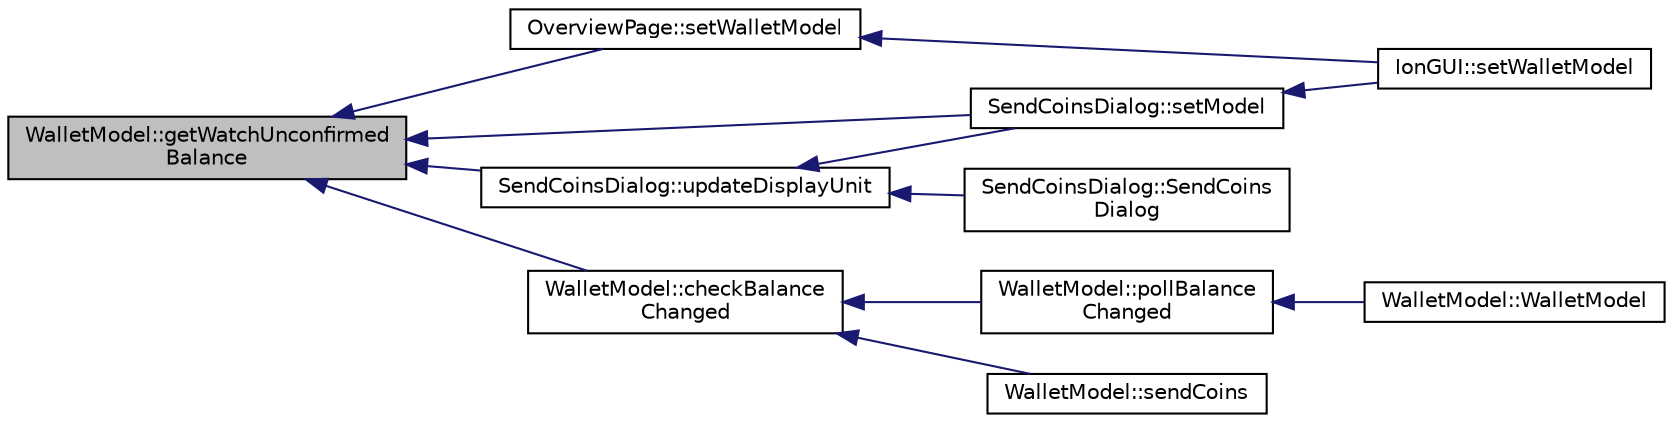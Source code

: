 digraph "WalletModel::getWatchUnconfirmedBalance"
{
  edge [fontname="Helvetica",fontsize="10",labelfontname="Helvetica",labelfontsize="10"];
  node [fontname="Helvetica",fontsize="10",shape=record];
  rankdir="LR";
  Node558 [label="WalletModel::getWatchUnconfirmed\lBalance",height=0.2,width=0.4,color="black", fillcolor="grey75", style="filled", fontcolor="black"];
  Node558 -> Node559 [dir="back",color="midnightblue",fontsize="10",style="solid",fontname="Helvetica"];
  Node559 [label="OverviewPage::setWalletModel",height=0.2,width=0.4,color="black", fillcolor="white", style="filled",URL="$d1/d91/class_overview_page.html#a2ed52a3a87e9c74fee38fa873c9bc71f"];
  Node559 -> Node560 [dir="back",color="midnightblue",fontsize="10",style="solid",fontname="Helvetica"];
  Node560 [label="IonGUI::setWalletModel",height=0.2,width=0.4,color="black", fillcolor="white", style="filled",URL="$dc/d0b/class_ion_g_u_i.html#a37f87db65498b036d387c705a749c45d",tooltip="Set the wallet model. "];
  Node558 -> Node561 [dir="back",color="midnightblue",fontsize="10",style="solid",fontname="Helvetica"];
  Node561 [label="SendCoinsDialog::setModel",height=0.2,width=0.4,color="black", fillcolor="white", style="filled",URL="$d6/de6/class_send_coins_dialog.html#a73a6c1b1850a334ee652ac167713a2aa"];
  Node561 -> Node560 [dir="back",color="midnightblue",fontsize="10",style="solid",fontname="Helvetica"];
  Node558 -> Node562 [dir="back",color="midnightblue",fontsize="10",style="solid",fontname="Helvetica"];
  Node562 [label="SendCoinsDialog::updateDisplayUnit",height=0.2,width=0.4,color="black", fillcolor="white", style="filled",URL="$d6/de6/class_send_coins_dialog.html#a74815ad8502b126200b6fd2e59e9f042"];
  Node562 -> Node563 [dir="back",color="midnightblue",fontsize="10",style="solid",fontname="Helvetica"];
  Node563 [label="SendCoinsDialog::SendCoins\lDialog",height=0.2,width=0.4,color="black", fillcolor="white", style="filled",URL="$d6/de6/class_send_coins_dialog.html#a0df5bc29d1df68eda44826651afc595f"];
  Node562 -> Node561 [dir="back",color="midnightblue",fontsize="10",style="solid",fontname="Helvetica"];
  Node558 -> Node564 [dir="back",color="midnightblue",fontsize="10",style="solid",fontname="Helvetica"];
  Node564 [label="WalletModel::checkBalance\lChanged",height=0.2,width=0.4,color="black", fillcolor="white", style="filled",URL="$d4/d27/class_wallet_model.html#adcc4eb8cd71cb4de223621866bb7fb7d"];
  Node564 -> Node565 [dir="back",color="midnightblue",fontsize="10",style="solid",fontname="Helvetica"];
  Node565 [label="WalletModel::pollBalance\lChanged",height=0.2,width=0.4,color="black", fillcolor="white", style="filled",URL="$d4/d27/class_wallet_model.html#a51469b2d95cfd4bc0a14ee456fca7b95"];
  Node565 -> Node566 [dir="back",color="midnightblue",fontsize="10",style="solid",fontname="Helvetica"];
  Node566 [label="WalletModel::WalletModel",height=0.2,width=0.4,color="black", fillcolor="white", style="filled",URL="$d4/d27/class_wallet_model.html#af50d9654d2f20e4e4f0789dcb64ad6b1"];
  Node564 -> Node567 [dir="back",color="midnightblue",fontsize="10",style="solid",fontname="Helvetica"];
  Node567 [label="WalletModel::sendCoins",height=0.2,width=0.4,color="black", fillcolor="white", style="filled",URL="$d4/d27/class_wallet_model.html#a053fb3ff2b8b0347f83e6bb591126746"];
}
